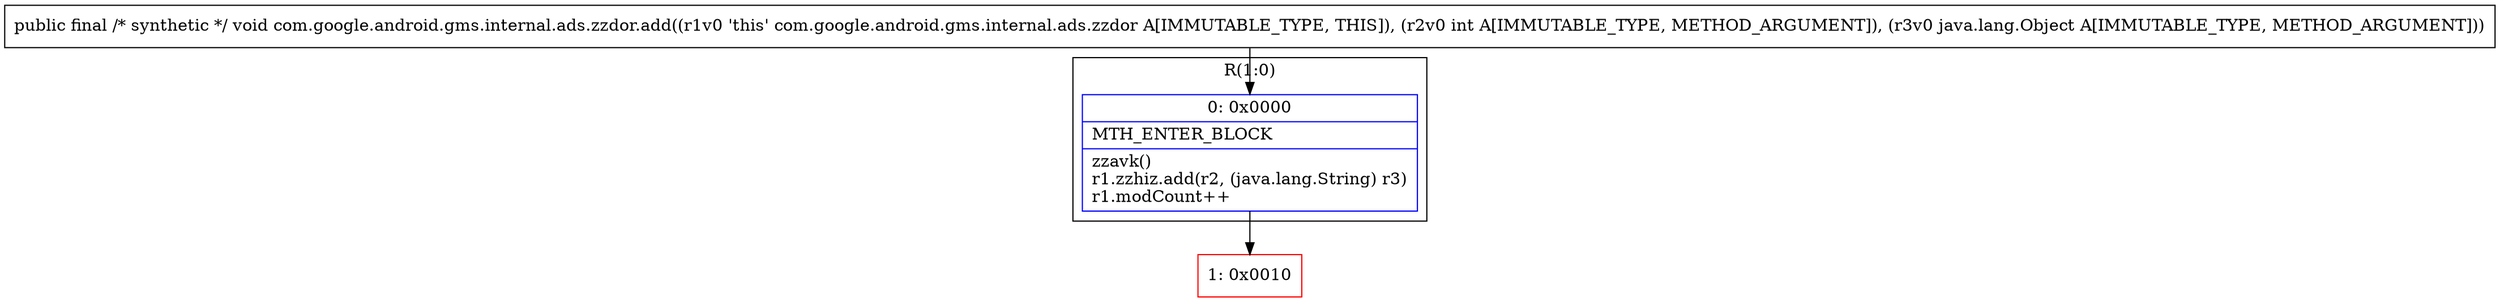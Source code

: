 digraph "CFG forcom.google.android.gms.internal.ads.zzdor.add(ILjava\/lang\/Object;)V" {
subgraph cluster_Region_390633523 {
label = "R(1:0)";
node [shape=record,color=blue];
Node_0 [shape=record,label="{0\:\ 0x0000|MTH_ENTER_BLOCK\l|zzavk()\lr1.zzhiz.add(r2, (java.lang.String) r3)\lr1.modCount++\l}"];
}
Node_1 [shape=record,color=red,label="{1\:\ 0x0010}"];
MethodNode[shape=record,label="{public final \/* synthetic *\/ void com.google.android.gms.internal.ads.zzdor.add((r1v0 'this' com.google.android.gms.internal.ads.zzdor A[IMMUTABLE_TYPE, THIS]), (r2v0 int A[IMMUTABLE_TYPE, METHOD_ARGUMENT]), (r3v0 java.lang.Object A[IMMUTABLE_TYPE, METHOD_ARGUMENT])) }"];
MethodNode -> Node_0;
Node_0 -> Node_1;
}

